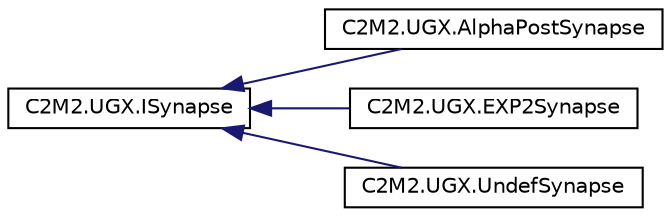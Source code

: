 digraph "Graphical Class Hierarchy"
{
 // LATEX_PDF_SIZE
  edge [fontname="Helvetica",fontsize="10",labelfontname="Helvetica",labelfontsize="10"];
  node [fontname="Helvetica",fontsize="10",shape=record];
  rankdir="LR";
  Node0 [label="C2M2.UGX.ISynapse",height=0.2,width=0.4,color="black", fillcolor="white", style="filled",URL="$d0/d69/interface_c2_m2_1_1_u_g_x_1_1_i_synapse.html",tooltip="A synapse respresentation"];
  Node0 -> Node1 [dir="back",color="midnightblue",fontsize="10",style="solid",fontname="Helvetica"];
  Node1 [label="C2M2.UGX.AlphaPostSynapse",height=0.2,width=0.4,color="black", fillcolor="white", style="filled",URL="$dd/d17/struct_c2_m2_1_1_u_g_x_1_1_alpha_post_synapse.html",tooltip="A alpha post synapse"];
  Node0 -> Node2 [dir="back",color="midnightblue",fontsize="10",style="solid",fontname="Helvetica"];
  Node2 [label="C2M2.UGX.EXP2Synapse",height=0.2,width=0.4,color="black", fillcolor="white", style="filled",URL="$d9/d0c/struct_c2_m2_1_1_u_g_x_1_1_e_x_p2_synapse.html",tooltip="A bi-exponential synapse"];
  Node0 -> Node3 [dir="back",color="midnightblue",fontsize="10",style="solid",fontname="Helvetica"];
  Node3 [label="C2M2.UGX.UndefSynapse",height=0.2,width=0.4,color="black", fillcolor="white", style="filled",URL="$d0/df1/struct_c2_m2_1_1_u_g_x_1_1_undef_synapse.html",tooltip="Undef Synapse"];
}

